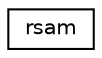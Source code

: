 digraph "类继承关系图"
{
  edge [fontname="Helvetica",fontsize="10",labelfontname="Helvetica",labelfontsize="10"];
  node [fontname="Helvetica",fontsize="10",shape=record];
  rankdir="LR";
  Node0 [label="rsam",height=0.2,width=0.4,color="black", fillcolor="white", style="filled",URL="$classrsam.html"];
}
